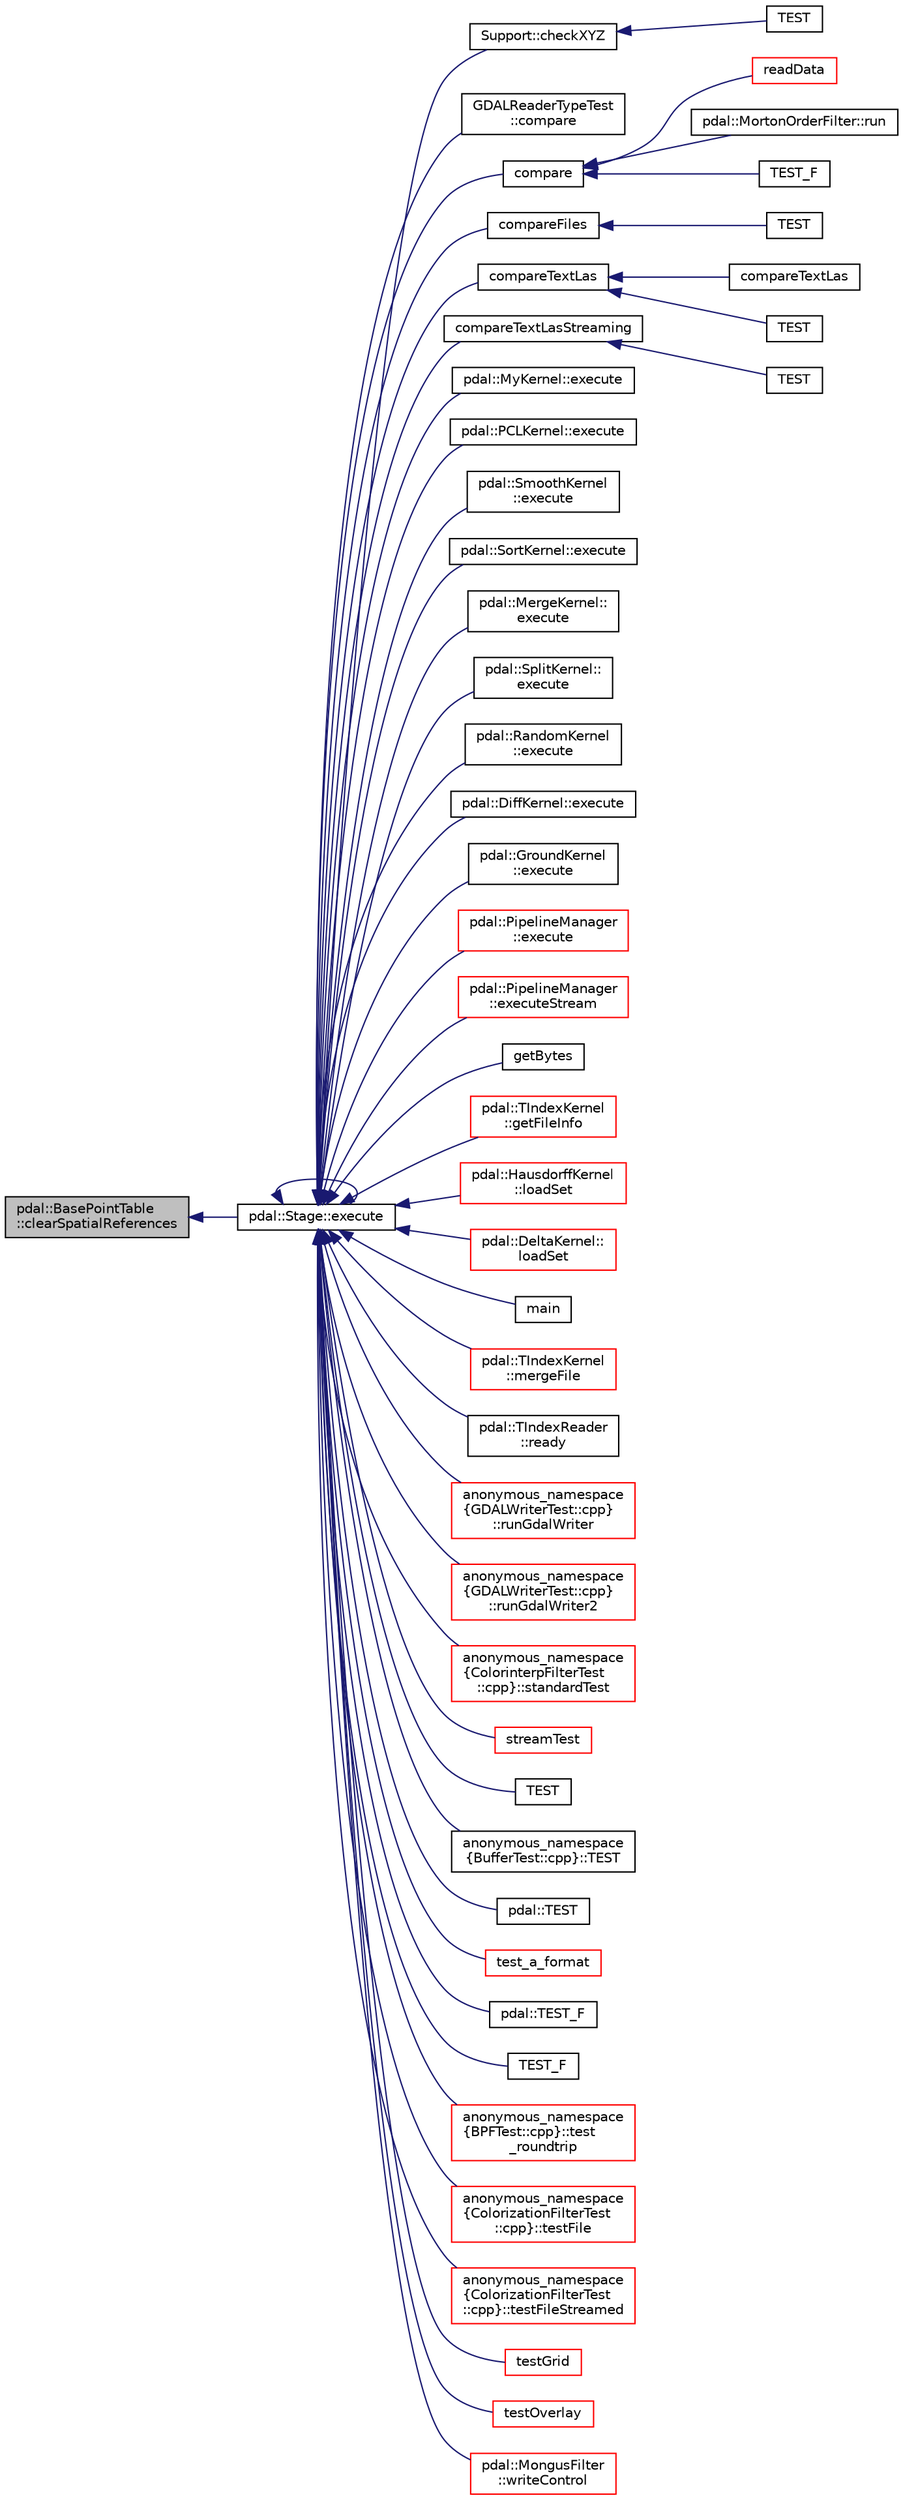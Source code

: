 digraph "pdal::BasePointTable::clearSpatialReferences"
{
  edge [fontname="Helvetica",fontsize="10",labelfontname="Helvetica",labelfontsize="10"];
  node [fontname="Helvetica",fontsize="10",shape=record];
  rankdir="LR";
  Node1 [label="pdal::BasePointTable\l::clearSpatialReferences",height=0.2,width=0.4,color="black", fillcolor="grey75", style="filled", fontcolor="black"];
  Node1 -> Node2 [dir="back",color="midnightblue",fontsize="10",style="solid",fontname="Helvetica"];
  Node2 [label="pdal::Stage::execute",height=0.2,width=0.4,color="black", fillcolor="white", style="filled",URL="$classpdal_1_1Stage.html#a1615c4aa5ec5e48f90d73f0e7a796935"];
  Node2 -> Node3 [dir="back",color="midnightblue",fontsize="10",style="solid",fontname="Helvetica"];
  Node3 [label="Support::checkXYZ",height=0.2,width=0.4,color="black", fillcolor="white", style="filled",URL="$classSupport.html#a0f6b5ed9b20a213a0607f3b989b81cec"];
  Node3 -> Node4 [dir="back",color="midnightblue",fontsize="10",style="solid",fontname="Helvetica"];
  Node4 [label="TEST",height=0.2,width=0.4,color="black", fillcolor="white", style="filled",URL="$SpatialReferenceTest_8cpp.html#acbe8bbc3b3d602e92c360d196a0431d0"];
  Node2 -> Node5 [dir="back",color="midnightblue",fontsize="10",style="solid",fontname="Helvetica"];
  Node5 [label="GDALReaderTypeTest\l::compare",height=0.2,width=0.4,color="black", fillcolor="white", style="filled",URL="$classGDALReaderTypeTest.html#a7ccb2f33deda3d1840509c81f3718ca8"];
  Node2 -> Node6 [dir="back",color="midnightblue",fontsize="10",style="solid",fontname="Helvetica"];
  Node6 [label="compare",height=0.2,width=0.4,color="black", fillcolor="white", style="filled",URL="$OCITest_8cpp.html#aa992a42d3b52c376e3902f1412402781"];
  Node6 -> Node7 [dir="back",color="midnightblue",fontsize="10",style="solid",fontname="Helvetica"];
  Node7 [label="readData",height=0.2,width=0.4,color="red", fillcolor="white", style="filled",URL="$OCITest_8cpp.html#ab1703367762abc1490e00dcd5ccb29bc"];
  Node6 -> Node8 [dir="back",color="midnightblue",fontsize="10",style="solid",fontname="Helvetica"];
  Node8 [label="pdal::MortonOrderFilter::run",height=0.2,width=0.4,color="black", fillcolor="white", style="filled",URL="$classpdal_1_1MortonOrderFilter.html#ad677d9f6af17b471a1959ae20afb1af8"];
  Node6 -> Node9 [dir="back",color="midnightblue",fontsize="10",style="solid",fontname="Helvetica"];
  Node9 [label="TEST_F",height=0.2,width=0.4,color="black", fillcolor="white", style="filled",URL="$GDALReaderTest_8cpp.html#a3516d024f113af1dacf61dd812810c42"];
  Node2 -> Node10 [dir="back",color="midnightblue",fontsize="10",style="solid",fontname="Helvetica"];
  Node10 [label="compareFiles",height=0.2,width=0.4,color="black", fillcolor="white", style="filled",URL="$LasWriterTest_8cpp.html#a3303a951654ed83ac6abc2a44e07b2d3"];
  Node10 -> Node11 [dir="back",color="midnightblue",fontsize="10",style="solid",fontname="Helvetica"];
  Node11 [label="TEST",height=0.2,width=0.4,color="black", fillcolor="white", style="filled",URL="$LasWriterTest_8cpp.html#a96e02b574ec50a9a46445046ca8f303b"];
  Node2 -> Node12 [dir="back",color="midnightblue",fontsize="10",style="solid",fontname="Helvetica"];
  Node12 [label="compareTextLas",height=0.2,width=0.4,color="black", fillcolor="white", style="filled",URL="$TextReaderTest_8cpp.html#a509a22500d50c63ed7f1575067f5879d"];
  Node12 -> Node13 [dir="back",color="midnightblue",fontsize="10",style="solid",fontname="Helvetica"];
  Node13 [label="compareTextLas",height=0.2,width=0.4,color="black", fillcolor="white", style="filled",URL="$TextReaderTest_8cpp.html#a372e282a651b1933673e3f4b2c520b7d"];
  Node12 -> Node14 [dir="back",color="midnightblue",fontsize="10",style="solid",fontname="Helvetica"];
  Node14 [label="TEST",height=0.2,width=0.4,color="black", fillcolor="white", style="filled",URL="$TextReaderTest_8cpp.html#a9985311c42276f69831c043ad02b0556"];
  Node2 -> Node15 [dir="back",color="midnightblue",fontsize="10",style="solid",fontname="Helvetica"];
  Node15 [label="compareTextLasStreaming",height=0.2,width=0.4,color="black", fillcolor="white", style="filled",URL="$TextReaderTest_8cpp.html#afffb357c566f20e6383568d28525817a"];
  Node15 -> Node16 [dir="back",color="midnightblue",fontsize="10",style="solid",fontname="Helvetica"];
  Node16 [label="TEST",height=0.2,width=0.4,color="black", fillcolor="white", style="filled",URL="$TextReaderTest_8cpp.html#ad3b9bcd36f63f54e3d10ee3f3ed5c941"];
  Node2 -> Node17 [dir="back",color="midnightblue",fontsize="10",style="solid",fontname="Helvetica"];
  Node17 [label="pdal::MyKernel::execute",height=0.2,width=0.4,color="black", fillcolor="white", style="filled",URL="$classpdal_1_1MyKernel.html#a2aa834686cb68aab88b9d40df48d6f13"];
  Node2 -> Node18 [dir="back",color="midnightblue",fontsize="10",style="solid",fontname="Helvetica"];
  Node18 [label="pdal::PCLKernel::execute",height=0.2,width=0.4,color="black", fillcolor="white", style="filled",URL="$classpdal_1_1PCLKernel.html#aab22ad378b4c29bbe5dd69ad6eb0c6ef"];
  Node2 -> Node19 [dir="back",color="midnightblue",fontsize="10",style="solid",fontname="Helvetica"];
  Node19 [label="pdal::SmoothKernel\l::execute",height=0.2,width=0.4,color="black", fillcolor="white", style="filled",URL="$classpdal_1_1SmoothKernel.html#a12357e09bb47a0567ed0af7089c3739f"];
  Node2 -> Node20 [dir="back",color="midnightblue",fontsize="10",style="solid",fontname="Helvetica"];
  Node20 [label="pdal::SortKernel::execute",height=0.2,width=0.4,color="black", fillcolor="white", style="filled",URL="$classpdal_1_1SortKernel.html#a35de433cd919ac9fc87a957395323820"];
  Node2 -> Node21 [dir="back",color="midnightblue",fontsize="10",style="solid",fontname="Helvetica"];
  Node21 [label="pdal::MergeKernel::\lexecute",height=0.2,width=0.4,color="black", fillcolor="white", style="filled",URL="$classpdal_1_1MergeKernel.html#a0f279da4375db6bb051489b6588fa897"];
  Node2 -> Node22 [dir="back",color="midnightblue",fontsize="10",style="solid",fontname="Helvetica"];
  Node22 [label="pdal::SplitKernel::\lexecute",height=0.2,width=0.4,color="black", fillcolor="white", style="filled",URL="$classpdal_1_1SplitKernel.html#aa93e386ee8d67c65d5c31d39ec7c9971"];
  Node2 -> Node23 [dir="back",color="midnightblue",fontsize="10",style="solid",fontname="Helvetica"];
  Node23 [label="pdal::RandomKernel\l::execute",height=0.2,width=0.4,color="black", fillcolor="white", style="filled",URL="$classpdal_1_1RandomKernel.html#ae101bc78cfab26709852a1ef31d7a38f"];
  Node2 -> Node24 [dir="back",color="midnightblue",fontsize="10",style="solid",fontname="Helvetica"];
  Node24 [label="pdal::DiffKernel::execute",height=0.2,width=0.4,color="black", fillcolor="white", style="filled",URL="$classpdal_1_1DiffKernel.html#a5594ac6561864e2c80a26545397d56f6"];
  Node2 -> Node25 [dir="back",color="midnightblue",fontsize="10",style="solid",fontname="Helvetica"];
  Node25 [label="pdal::GroundKernel\l::execute",height=0.2,width=0.4,color="black", fillcolor="white", style="filled",URL="$classpdal_1_1GroundKernel.html#a652b5f932cd5e982b887917a82f692e2"];
  Node2 -> Node26 [dir="back",color="midnightblue",fontsize="10",style="solid",fontname="Helvetica"];
  Node26 [label="pdal::PipelineManager\l::execute",height=0.2,width=0.4,color="red", fillcolor="white", style="filled",URL="$classpdal_1_1PipelineManager.html#a826f2b5b837f610c14d18777b595abff"];
  Node2 -> Node2 [dir="back",color="midnightblue",fontsize="10",style="solid",fontname="Helvetica"];
  Node2 -> Node27 [dir="back",color="midnightblue",fontsize="10",style="solid",fontname="Helvetica"];
  Node27 [label="pdal::PipelineManager\l::executeStream",height=0.2,width=0.4,color="red", fillcolor="white", style="filled",URL="$classpdal_1_1PipelineManager.html#a657ff17a1dce54e42bd3f152759a896c"];
  Node2 -> Node28 [dir="back",color="midnightblue",fontsize="10",style="solid",fontname="Helvetica"];
  Node28 [label="getBytes",height=0.2,width=0.4,color="black", fillcolor="white", style="filled",URL="$CompressionTest_8cpp.html#a6d46cc9b57a277b3a7c486859232bcf8"];
  Node2 -> Node29 [dir="back",color="midnightblue",fontsize="10",style="solid",fontname="Helvetica"];
  Node29 [label="pdal::TIndexKernel\l::getFileInfo",height=0.2,width=0.4,color="red", fillcolor="white", style="filled",URL="$classpdal_1_1TIndexKernel.html#a496ad191832c2af610f60ae5ef00d1d0"];
  Node2 -> Node30 [dir="back",color="midnightblue",fontsize="10",style="solid",fontname="Helvetica"];
  Node30 [label="pdal::HausdorffKernel\l::loadSet",height=0.2,width=0.4,color="red", fillcolor="white", style="filled",URL="$classpdal_1_1HausdorffKernel.html#a1d3664d111d8b5abc23ab609e3b9163e"];
  Node2 -> Node31 [dir="back",color="midnightblue",fontsize="10",style="solid",fontname="Helvetica"];
  Node31 [label="pdal::DeltaKernel::\lloadSet",height=0.2,width=0.4,color="red", fillcolor="white", style="filled",URL="$classpdal_1_1DeltaKernel.html#a9f78c94029ba013d88acd41301de7ee2"];
  Node2 -> Node32 [dir="back",color="midnightblue",fontsize="10",style="solid",fontname="Helvetica"];
  Node32 [label="main",height=0.2,width=0.4,color="black", fillcolor="white", style="filled",URL="$tutorial_8cpp.html#a0ddf1224851353fc92bfbff6f499fa97"];
  Node2 -> Node33 [dir="back",color="midnightblue",fontsize="10",style="solid",fontname="Helvetica"];
  Node33 [label="pdal::TIndexKernel\l::mergeFile",height=0.2,width=0.4,color="red", fillcolor="white", style="filled",URL="$classpdal_1_1TIndexKernel.html#a260c46e9fc8a9e5dddd395c93422dfa6"];
  Node2 -> Node34 [dir="back",color="midnightblue",fontsize="10",style="solid",fontname="Helvetica"];
  Node34 [label="pdal::TIndexReader\l::ready",height=0.2,width=0.4,color="black", fillcolor="white", style="filled",URL="$classpdal_1_1TIndexReader.html#aab30ff453c7bb99f11295f9a6395f9a9"];
  Node2 -> Node35 [dir="back",color="midnightblue",fontsize="10",style="solid",fontname="Helvetica"];
  Node35 [label="anonymous_namespace\l\{GDALWriterTest::cpp\}\l::runGdalWriter",height=0.2,width=0.4,color="red", fillcolor="white", style="filled",URL="$namespaceanonymous__namespace_02GDALWriterTest_8cpp_03.html#afa82c052f6116c30a757052c3013ec06"];
  Node2 -> Node36 [dir="back",color="midnightblue",fontsize="10",style="solid",fontname="Helvetica"];
  Node36 [label="anonymous_namespace\l\{GDALWriterTest::cpp\}\l::runGdalWriter2",height=0.2,width=0.4,color="red", fillcolor="white", style="filled",URL="$namespaceanonymous__namespace_02GDALWriterTest_8cpp_03.html#ab4af538727de76014b4faf8c8b616793"];
  Node2 -> Node37 [dir="back",color="midnightblue",fontsize="10",style="solid",fontname="Helvetica"];
  Node37 [label="anonymous_namespace\l\{ColorinterpFilterTest\l::cpp\}::standardTest",height=0.2,width=0.4,color="red", fillcolor="white", style="filled",URL="$namespaceanonymous__namespace_02ColorinterpFilterTest_8cpp_03.html#a2c7a8c71c9e37bd0e7821a01064bd259"];
  Node2 -> Node38 [dir="back",color="midnightblue",fontsize="10",style="solid",fontname="Helvetica"];
  Node38 [label="streamTest",height=0.2,width=0.4,color="red", fillcolor="white", style="filled",URL="$LasReaderTest_8cpp.html#a3fe845027bd4709eb9126245edd6f3c6"];
  Node2 -> Node39 [dir="back",color="midnightblue",fontsize="10",style="solid",fontname="Helvetica"];
  Node39 [label="TEST",height=0.2,width=0.4,color="black", fillcolor="white", style="filled",URL="$MatlabReaderTest_8cpp.html#a13d075df757d9911160c6c091b867b08"];
  Node2 -> Node40 [dir="back",color="midnightblue",fontsize="10",style="solid",fontname="Helvetica"];
  Node40 [label="anonymous_namespace\l\{BufferTest::cpp\}::TEST",height=0.2,width=0.4,color="black", fillcolor="white", style="filled",URL="$namespaceanonymous__namespace_02BufferTest_8cpp_03.html#aa82a48c7e159e43f9c99511f10d16b3c"];
  Node2 -> Node41 [dir="back",color="midnightblue",fontsize="10",style="solid",fontname="Helvetica"];
  Node41 [label="pdal::TEST",height=0.2,width=0.4,color="black", fillcolor="white", style="filled",URL="$namespacepdal.html#a51cbf5225e506db21e7efe20f4eebb09"];
  Node2 -> Node42 [dir="back",color="midnightblue",fontsize="10",style="solid",fontname="Helvetica"];
  Node42 [label="test_a_format",height=0.2,width=0.4,color="red", fillcolor="white", style="filled",URL="$LasReaderTest_8cpp.html#aa76b17cddb63cde84b93800acc213041"];
  Node2 -> Node43 [dir="back",color="midnightblue",fontsize="10",style="solid",fontname="Helvetica"];
  Node43 [label="pdal::TEST_F",height=0.2,width=0.4,color="black", fillcolor="white", style="filled",URL="$namespacepdal.html#ab19387b4eb501050585c3603e06db46a"];
  Node2 -> Node44 [dir="back",color="midnightblue",fontsize="10",style="solid",fontname="Helvetica"];
  Node44 [label="TEST_F",height=0.2,width=0.4,color="black", fillcolor="white", style="filled",URL="$GreyhoundReaderTest_8cpp.html#af2d766907254ea1571821d6d621f0b61"];
  Node2 -> Node45 [dir="back",color="midnightblue",fontsize="10",style="solid",fontname="Helvetica"];
  Node45 [label="anonymous_namespace\l\{BPFTest::cpp\}::test\l_roundtrip",height=0.2,width=0.4,color="red", fillcolor="white", style="filled",URL="$namespaceanonymous__namespace_02BPFTest_8cpp_03.html#a55eec1c3e76a6cdaa20e260fb6c03fe9"];
  Node2 -> Node46 [dir="back",color="midnightblue",fontsize="10",style="solid",fontname="Helvetica"];
  Node46 [label="anonymous_namespace\l\{ColorizationFilterTest\l::cpp\}::testFile",height=0.2,width=0.4,color="red", fillcolor="white", style="filled",URL="$namespaceanonymous__namespace_02ColorizationFilterTest_8cpp_03.html#a9ecba8dd0dc941d16a50be7a9a264b07"];
  Node2 -> Node47 [dir="back",color="midnightblue",fontsize="10",style="solid",fontname="Helvetica"];
  Node47 [label="anonymous_namespace\l\{ColorizationFilterTest\l::cpp\}::testFileStreamed",height=0.2,width=0.4,color="red", fillcolor="white", style="filled",URL="$namespaceanonymous__namespace_02ColorizationFilterTest_8cpp_03.html#a34ec954a3562386020f65ce3ad8d025e"];
  Node2 -> Node48 [dir="back",color="midnightblue",fontsize="10",style="solid",fontname="Helvetica"];
  Node48 [label="testGrid",height=0.2,width=0.4,color="red", fillcolor="white", style="filled",URL="$FauxReaderTest_8cpp.html#a3d5539afea38de83c9e480676f12c736"];
  Node2 -> Node49 [dir="back",color="midnightblue",fontsize="10",style="solid",fontname="Helvetica"];
  Node49 [label="testOverlay",height=0.2,width=0.4,color="red", fillcolor="white", style="filled",URL="$OverlayFilterTest_8cpp.html#a81ea698dfcbc49b4d563206ceb68d003"];
  Node2 -> Node50 [dir="back",color="midnightblue",fontsize="10",style="solid",fontname="Helvetica"];
  Node50 [label="pdal::MongusFilter\l::writeControl",height=0.2,width=0.4,color="red", fillcolor="white", style="filled",URL="$classpdal_1_1MongusFilter.html#aaacd9ce3a847541bad94929bb8f28179"];
}
